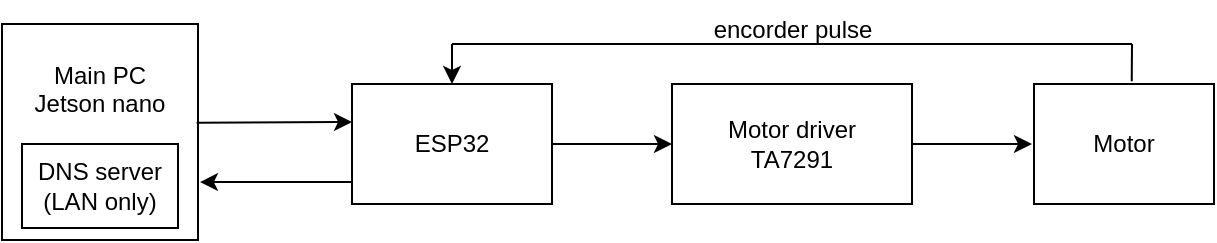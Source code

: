 <mxfile version="22.1.16" type="github">
  <diagram name="ページ1" id="2Ej-MfnuuRwrPK5XNhBA">
    <mxGraphModel dx="979" dy="557" grid="1" gridSize="10" guides="1" tooltips="1" connect="1" arrows="1" fold="1" page="0" pageScale="1" pageWidth="827" pageHeight="1169" math="0" shadow="0">
      <root>
        <mxCell id="0" />
        <mxCell id="1" parent="0" />
        <mxCell id="v59C5gqXNTWa0ZfRmT55-1" value="Motor driver&lt;br&gt;TA7291" style="rounded=0;whiteSpace=wrap;html=1;" vertex="1" parent="1">
          <mxGeometry x="80" y="140" width="120" height="60" as="geometry" />
        </mxCell>
        <mxCell id="v59C5gqXNTWa0ZfRmT55-2" value="" style="endArrow=classic;html=1;rounded=0;exitX=1;exitY=0.5;exitDx=0;exitDy=0;" edge="1" parent="1" source="v59C5gqXNTWa0ZfRmT55-1">
          <mxGeometry width="50" height="50" relative="1" as="geometry">
            <mxPoint x="120" y="190" as="sourcePoint" />
            <mxPoint x="260" y="170" as="targetPoint" />
          </mxGeometry>
        </mxCell>
        <mxCell id="v59C5gqXNTWa0ZfRmT55-3" value="Motor" style="rounded=0;whiteSpace=wrap;html=1;" vertex="1" parent="1">
          <mxGeometry x="261" y="140" width="90" height="60" as="geometry" />
        </mxCell>
        <mxCell id="v59C5gqXNTWa0ZfRmT55-4" value="ESP32" style="rounded=0;whiteSpace=wrap;html=1;" vertex="1" parent="1">
          <mxGeometry x="-80" y="140" width="100" height="60" as="geometry" />
        </mxCell>
        <mxCell id="v59C5gqXNTWa0ZfRmT55-5" value="" style="endArrow=classic;html=1;rounded=0;exitX=1;exitY=0.5;exitDx=0;exitDy=0;entryX=0;entryY=0.5;entryDx=0;entryDy=0;" edge="1" parent="1" source="v59C5gqXNTWa0ZfRmT55-4" target="v59C5gqXNTWa0ZfRmT55-1">
          <mxGeometry width="50" height="50" relative="1" as="geometry">
            <mxPoint x="140" y="200" as="sourcePoint" />
            <mxPoint x="190" y="150" as="targetPoint" />
          </mxGeometry>
        </mxCell>
        <mxCell id="v59C5gqXNTWa0ZfRmT55-6" value="" style="endArrow=classic;html=1;rounded=0;entryX=0.5;entryY=0;entryDx=0;entryDy=0;" edge="1" parent="1" target="v59C5gqXNTWa0ZfRmT55-4">
          <mxGeometry width="50" height="50" relative="1" as="geometry">
            <mxPoint x="-30" y="120" as="sourcePoint" />
            <mxPoint x="-50" as="targetPoint" />
          </mxGeometry>
        </mxCell>
        <mxCell id="v59C5gqXNTWa0ZfRmT55-8" value="" style="endArrow=none;html=1;rounded=0;" edge="1" parent="1">
          <mxGeometry width="50" height="50" relative="1" as="geometry">
            <mxPoint x="-30" y="120" as="sourcePoint" />
            <mxPoint x="310" y="120" as="targetPoint" />
          </mxGeometry>
        </mxCell>
        <mxCell id="v59C5gqXNTWa0ZfRmT55-9" value="" style="endArrow=none;html=1;rounded=0;exitX=0.543;exitY=-0.022;exitDx=0;exitDy=0;exitPerimeter=0;" edge="1" parent="1" source="v59C5gqXNTWa0ZfRmT55-3">
          <mxGeometry width="50" height="50" relative="1" as="geometry">
            <mxPoint x="305" y="140" as="sourcePoint" />
            <mxPoint x="310" y="120" as="targetPoint" />
          </mxGeometry>
        </mxCell>
        <mxCell id="v59C5gqXNTWa0ZfRmT55-10" value="encorder pulse" style="text;html=1;align=center;verticalAlign=middle;resizable=0;points=[];autosize=1;strokeColor=none;fillColor=none;" vertex="1" parent="1">
          <mxGeometry x="90" y="98" width="100" height="30" as="geometry" />
        </mxCell>
        <mxCell id="v59C5gqXNTWa0ZfRmT55-11" value="Main PC&lt;br&gt;Jetson nano&lt;br&gt;&lt;br&gt;&lt;br&gt;&lt;br&gt;" style="rounded=0;whiteSpace=wrap;html=1;" vertex="1" parent="1">
          <mxGeometry x="-255" y="110" width="98" height="108" as="geometry" />
        </mxCell>
        <mxCell id="v59C5gqXNTWa0ZfRmT55-13" value="DNS server&lt;br&gt;(LAN only)" style="rounded=0;whiteSpace=wrap;html=1;" vertex="1" parent="1">
          <mxGeometry x="-245" y="170" width="78" height="42" as="geometry" />
        </mxCell>
        <mxCell id="v59C5gqXNTWa0ZfRmT55-14" value="" style="endArrow=classic;html=1;rounded=0;exitX=0.993;exitY=0.457;exitDx=0;exitDy=0;exitPerimeter=0;" edge="1" parent="1" source="v59C5gqXNTWa0ZfRmT55-11">
          <mxGeometry width="50" height="50" relative="1" as="geometry">
            <mxPoint x="-130" y="160" as="sourcePoint" />
            <mxPoint x="-80" y="159" as="targetPoint" />
          </mxGeometry>
        </mxCell>
        <mxCell id="v59C5gqXNTWa0ZfRmT55-15" value="" style="endArrow=classic;html=1;rounded=0;entryX=1.01;entryY=0.732;entryDx=0;entryDy=0;entryPerimeter=0;exitX=-0.003;exitY=0.816;exitDx=0;exitDy=0;exitPerimeter=0;" edge="1" parent="1" source="v59C5gqXNTWa0ZfRmT55-4" target="v59C5gqXNTWa0ZfRmT55-11">
          <mxGeometry width="50" height="50" relative="1" as="geometry">
            <mxPoint x="-81" y="188" as="sourcePoint" />
            <mxPoint x="-150" y="120" as="targetPoint" />
          </mxGeometry>
        </mxCell>
      </root>
    </mxGraphModel>
  </diagram>
</mxfile>
